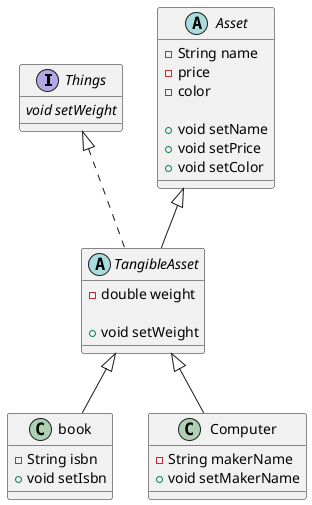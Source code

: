 @startuml
'https://plantuml.com/class-diagram

interface Things {
{abstract} void setWeight
}

abstract Asset{
-String name
-price
-color

+void setName
+void setPrice
+void setColor
}

abstract TangibleAsset extends Asset implements Things{
- double weight

+ void setWeight
}


class book extends TangibleAsset{
- String isbn
+void setIsbn
}

class Computer extends TangibleAsset {
- String makerName
+void setMakerName
}




@enduml